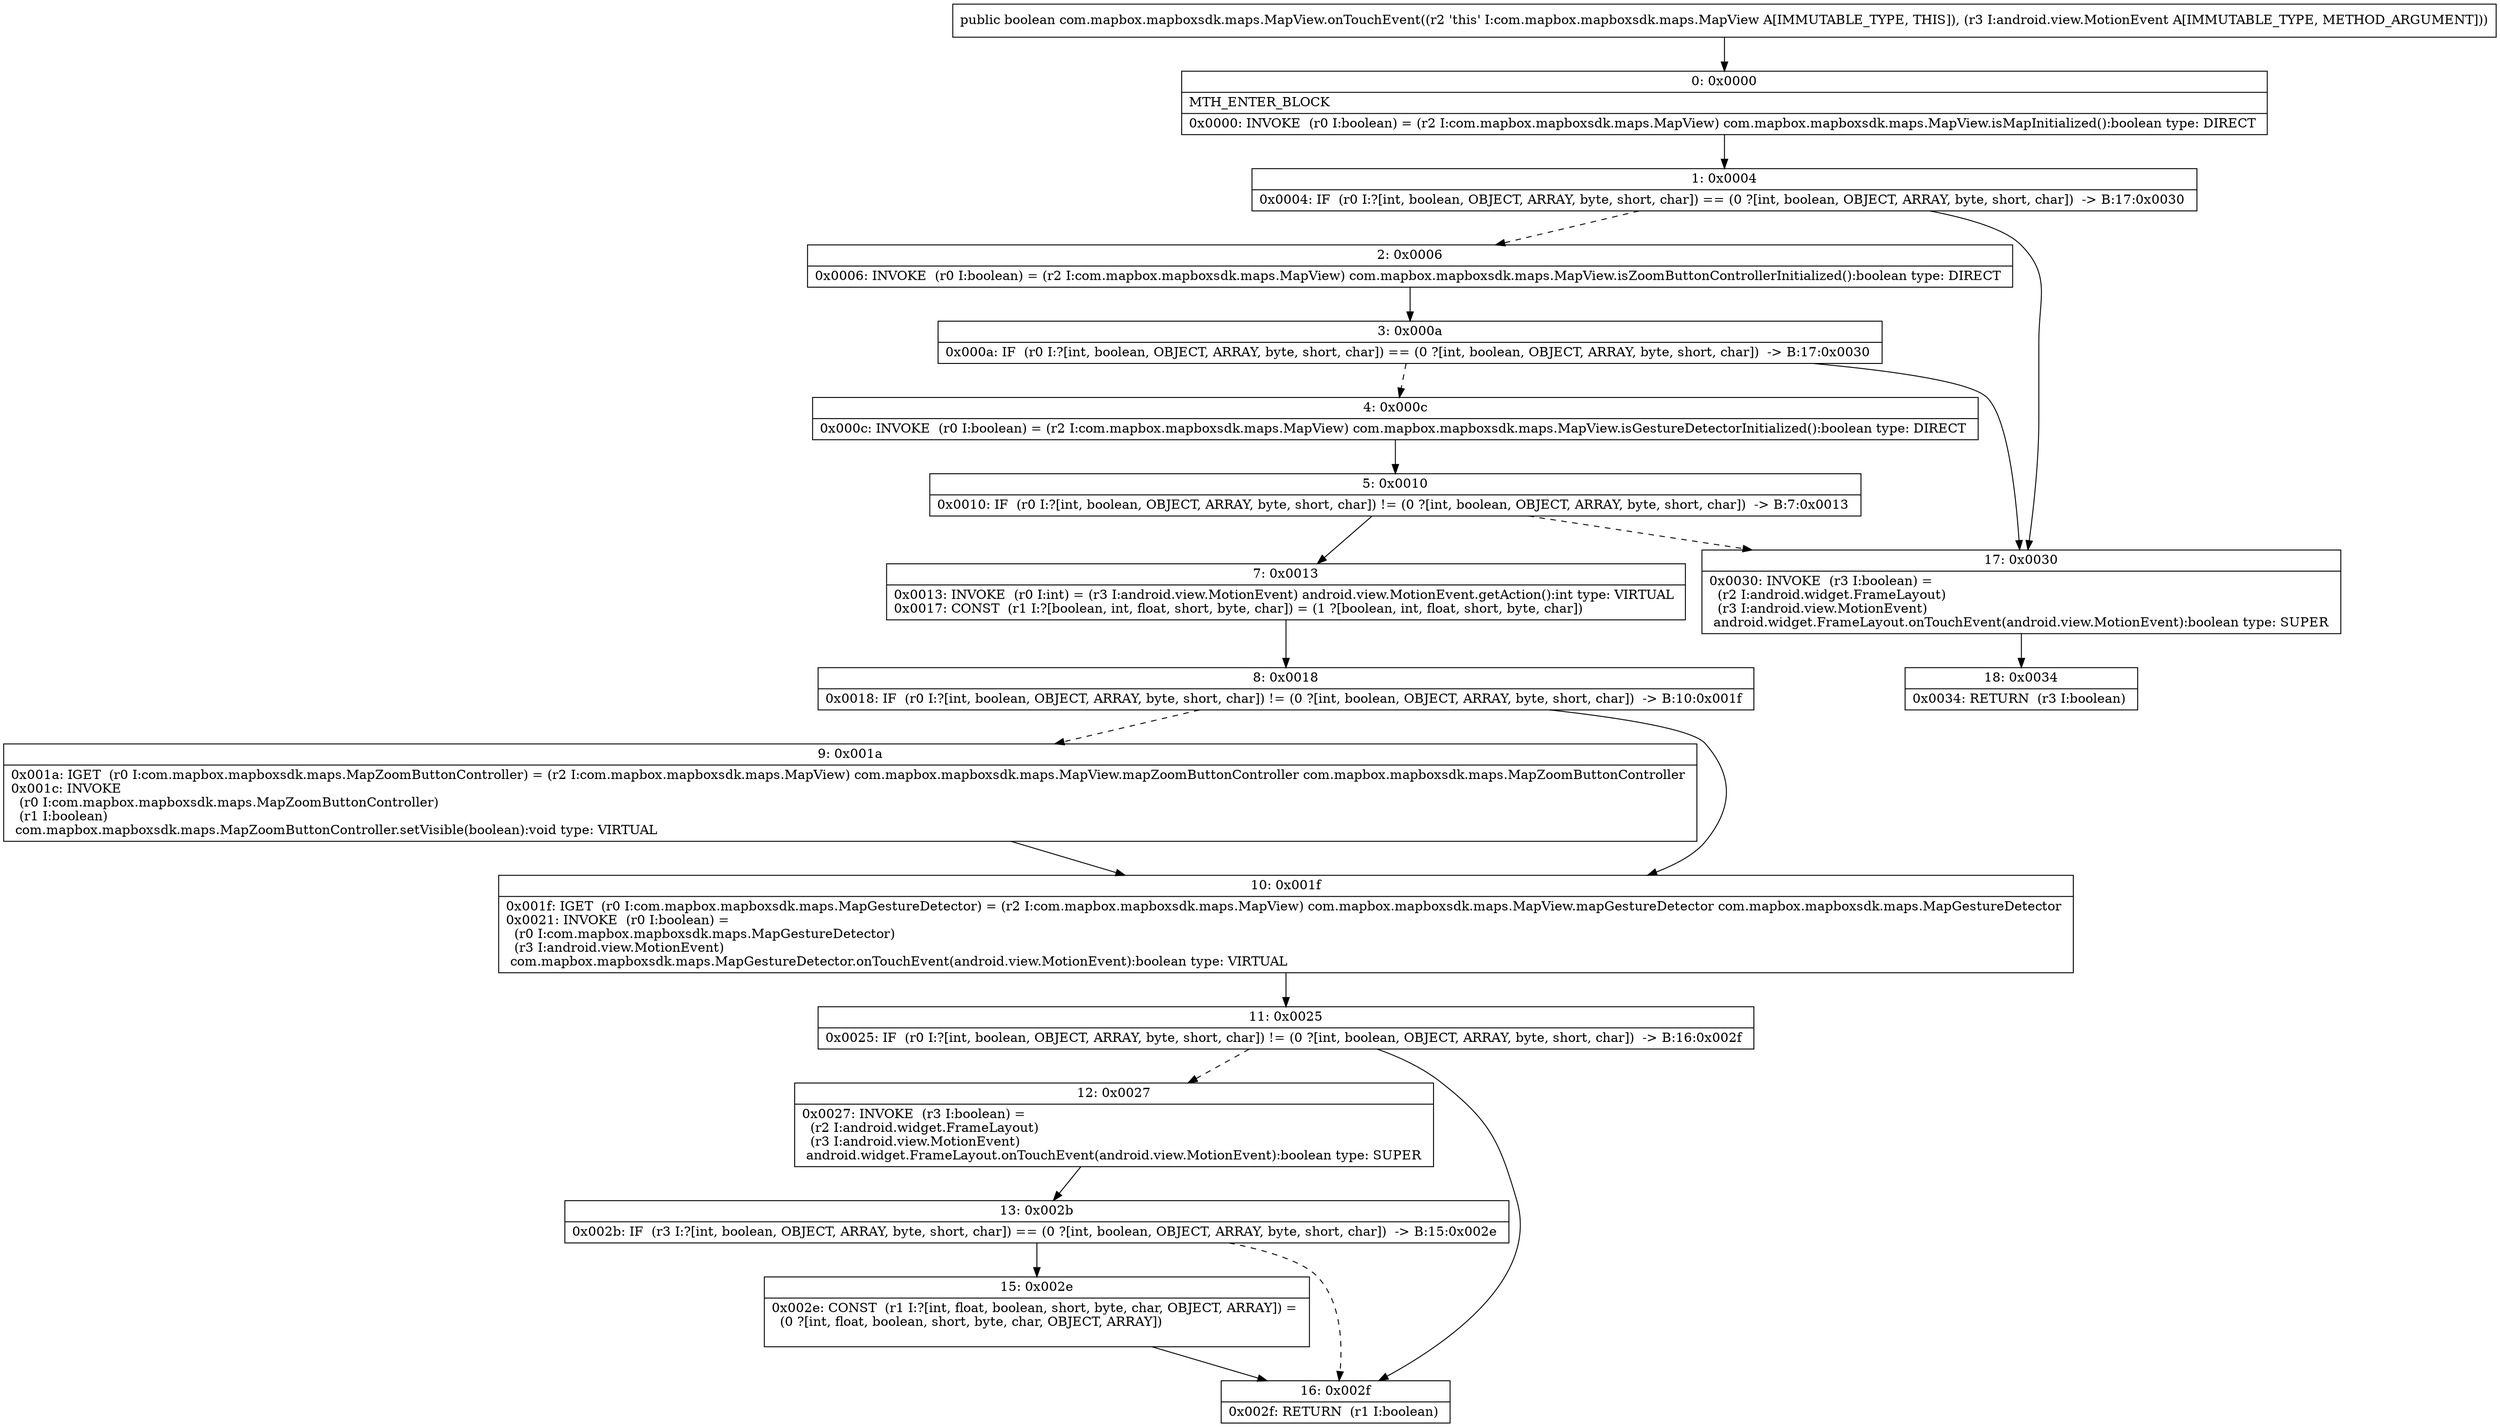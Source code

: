 digraph "CFG forcom.mapbox.mapboxsdk.maps.MapView.onTouchEvent(Landroid\/view\/MotionEvent;)Z" {
Node_0 [shape=record,label="{0\:\ 0x0000|MTH_ENTER_BLOCK\l|0x0000: INVOKE  (r0 I:boolean) = (r2 I:com.mapbox.mapboxsdk.maps.MapView) com.mapbox.mapboxsdk.maps.MapView.isMapInitialized():boolean type: DIRECT \l}"];
Node_1 [shape=record,label="{1\:\ 0x0004|0x0004: IF  (r0 I:?[int, boolean, OBJECT, ARRAY, byte, short, char]) == (0 ?[int, boolean, OBJECT, ARRAY, byte, short, char])  \-\> B:17:0x0030 \l}"];
Node_2 [shape=record,label="{2\:\ 0x0006|0x0006: INVOKE  (r0 I:boolean) = (r2 I:com.mapbox.mapboxsdk.maps.MapView) com.mapbox.mapboxsdk.maps.MapView.isZoomButtonControllerInitialized():boolean type: DIRECT \l}"];
Node_3 [shape=record,label="{3\:\ 0x000a|0x000a: IF  (r0 I:?[int, boolean, OBJECT, ARRAY, byte, short, char]) == (0 ?[int, boolean, OBJECT, ARRAY, byte, short, char])  \-\> B:17:0x0030 \l}"];
Node_4 [shape=record,label="{4\:\ 0x000c|0x000c: INVOKE  (r0 I:boolean) = (r2 I:com.mapbox.mapboxsdk.maps.MapView) com.mapbox.mapboxsdk.maps.MapView.isGestureDetectorInitialized():boolean type: DIRECT \l}"];
Node_5 [shape=record,label="{5\:\ 0x0010|0x0010: IF  (r0 I:?[int, boolean, OBJECT, ARRAY, byte, short, char]) != (0 ?[int, boolean, OBJECT, ARRAY, byte, short, char])  \-\> B:7:0x0013 \l}"];
Node_7 [shape=record,label="{7\:\ 0x0013|0x0013: INVOKE  (r0 I:int) = (r3 I:android.view.MotionEvent) android.view.MotionEvent.getAction():int type: VIRTUAL \l0x0017: CONST  (r1 I:?[boolean, int, float, short, byte, char]) = (1 ?[boolean, int, float, short, byte, char]) \l}"];
Node_8 [shape=record,label="{8\:\ 0x0018|0x0018: IF  (r0 I:?[int, boolean, OBJECT, ARRAY, byte, short, char]) != (0 ?[int, boolean, OBJECT, ARRAY, byte, short, char])  \-\> B:10:0x001f \l}"];
Node_9 [shape=record,label="{9\:\ 0x001a|0x001a: IGET  (r0 I:com.mapbox.mapboxsdk.maps.MapZoomButtonController) = (r2 I:com.mapbox.mapboxsdk.maps.MapView) com.mapbox.mapboxsdk.maps.MapView.mapZoomButtonController com.mapbox.mapboxsdk.maps.MapZoomButtonController \l0x001c: INVOKE  \l  (r0 I:com.mapbox.mapboxsdk.maps.MapZoomButtonController)\l  (r1 I:boolean)\l com.mapbox.mapboxsdk.maps.MapZoomButtonController.setVisible(boolean):void type: VIRTUAL \l}"];
Node_10 [shape=record,label="{10\:\ 0x001f|0x001f: IGET  (r0 I:com.mapbox.mapboxsdk.maps.MapGestureDetector) = (r2 I:com.mapbox.mapboxsdk.maps.MapView) com.mapbox.mapboxsdk.maps.MapView.mapGestureDetector com.mapbox.mapboxsdk.maps.MapGestureDetector \l0x0021: INVOKE  (r0 I:boolean) = \l  (r0 I:com.mapbox.mapboxsdk.maps.MapGestureDetector)\l  (r3 I:android.view.MotionEvent)\l com.mapbox.mapboxsdk.maps.MapGestureDetector.onTouchEvent(android.view.MotionEvent):boolean type: VIRTUAL \l}"];
Node_11 [shape=record,label="{11\:\ 0x0025|0x0025: IF  (r0 I:?[int, boolean, OBJECT, ARRAY, byte, short, char]) != (0 ?[int, boolean, OBJECT, ARRAY, byte, short, char])  \-\> B:16:0x002f \l}"];
Node_12 [shape=record,label="{12\:\ 0x0027|0x0027: INVOKE  (r3 I:boolean) = \l  (r2 I:android.widget.FrameLayout)\l  (r3 I:android.view.MotionEvent)\l android.widget.FrameLayout.onTouchEvent(android.view.MotionEvent):boolean type: SUPER \l}"];
Node_13 [shape=record,label="{13\:\ 0x002b|0x002b: IF  (r3 I:?[int, boolean, OBJECT, ARRAY, byte, short, char]) == (0 ?[int, boolean, OBJECT, ARRAY, byte, short, char])  \-\> B:15:0x002e \l}"];
Node_15 [shape=record,label="{15\:\ 0x002e|0x002e: CONST  (r1 I:?[int, float, boolean, short, byte, char, OBJECT, ARRAY]) = \l  (0 ?[int, float, boolean, short, byte, char, OBJECT, ARRAY])\l \l}"];
Node_16 [shape=record,label="{16\:\ 0x002f|0x002f: RETURN  (r1 I:boolean) \l}"];
Node_17 [shape=record,label="{17\:\ 0x0030|0x0030: INVOKE  (r3 I:boolean) = \l  (r2 I:android.widget.FrameLayout)\l  (r3 I:android.view.MotionEvent)\l android.widget.FrameLayout.onTouchEvent(android.view.MotionEvent):boolean type: SUPER \l}"];
Node_18 [shape=record,label="{18\:\ 0x0034|0x0034: RETURN  (r3 I:boolean) \l}"];
MethodNode[shape=record,label="{public boolean com.mapbox.mapboxsdk.maps.MapView.onTouchEvent((r2 'this' I:com.mapbox.mapboxsdk.maps.MapView A[IMMUTABLE_TYPE, THIS]), (r3 I:android.view.MotionEvent A[IMMUTABLE_TYPE, METHOD_ARGUMENT])) }"];
MethodNode -> Node_0;
Node_0 -> Node_1;
Node_1 -> Node_2[style=dashed];
Node_1 -> Node_17;
Node_2 -> Node_3;
Node_3 -> Node_4[style=dashed];
Node_3 -> Node_17;
Node_4 -> Node_5;
Node_5 -> Node_7;
Node_5 -> Node_17[style=dashed];
Node_7 -> Node_8;
Node_8 -> Node_9[style=dashed];
Node_8 -> Node_10;
Node_9 -> Node_10;
Node_10 -> Node_11;
Node_11 -> Node_12[style=dashed];
Node_11 -> Node_16;
Node_12 -> Node_13;
Node_13 -> Node_15;
Node_13 -> Node_16[style=dashed];
Node_15 -> Node_16;
Node_17 -> Node_18;
}

